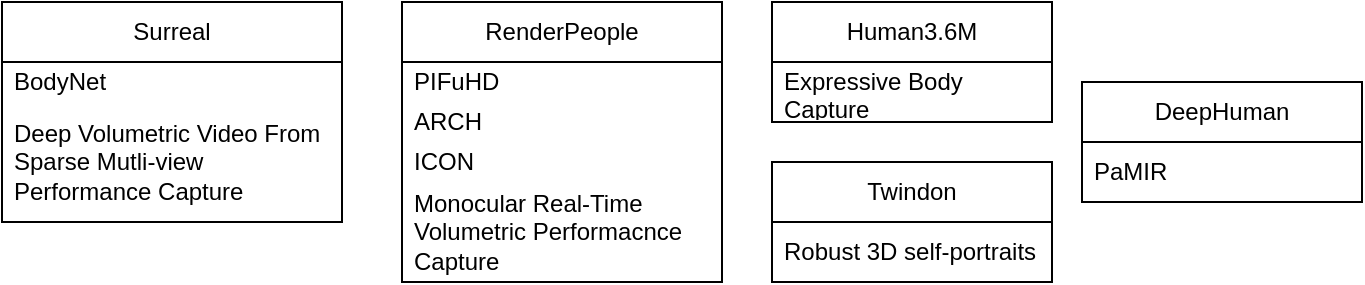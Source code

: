 <mxfile version="21.1.2" type="github">
  <diagram name="Page-1" id="y8CfIuti7nkHQV7tT3x4">
    <mxGraphModel dx="806" dy="463" grid="1" gridSize="10" guides="1" tooltips="1" connect="1" arrows="1" fold="1" page="1" pageScale="1" pageWidth="850" pageHeight="1100" math="0" shadow="0">
      <root>
        <mxCell id="0" />
        <mxCell id="1" parent="0" />
        <mxCell id="N_JQa7z7F4GZDSlULZt5-2" value="Surreal" style="swimlane;fontStyle=0;childLayout=stackLayout;horizontal=1;startSize=30;horizontalStack=0;resizeParent=1;resizeParentMax=0;resizeLast=0;collapsible=1;marginBottom=0;whiteSpace=wrap;html=1;" vertex="1" parent="1">
          <mxGeometry x="40" y="80" width="170" height="110" as="geometry">
            <mxRectangle x="80" y="120" width="80" height="30" as="alternateBounds" />
          </mxGeometry>
        </mxCell>
        <mxCell id="N_JQa7z7F4GZDSlULZt5-3" value="BodyNet" style="text;strokeColor=none;fillColor=none;align=left;verticalAlign=middle;spacingLeft=4;spacingRight=4;overflow=hidden;points=[[0,0.5],[1,0.5]];portConstraint=eastwest;rotatable=0;whiteSpace=wrap;html=1;" vertex="1" parent="N_JQa7z7F4GZDSlULZt5-2">
          <mxGeometry y="30" width="170" height="20" as="geometry" />
        </mxCell>
        <mxCell id="N_JQa7z7F4GZDSlULZt5-4" value="&lt;span style=&quot;background-color: initial;&quot;&gt;Deep Volumetric Video From Sparse Mutli-view Performance Capture&lt;/span&gt;" style="text;strokeColor=none;fillColor=none;align=left;verticalAlign=middle;spacingLeft=4;spacingRight=4;overflow=hidden;points=[[0,0.5],[1,0.5]];portConstraint=eastwest;rotatable=0;whiteSpace=wrap;html=1;" vertex="1" parent="N_JQa7z7F4GZDSlULZt5-2">
          <mxGeometry y="50" width="170" height="60" as="geometry" />
        </mxCell>
        <mxCell id="N_JQa7z7F4GZDSlULZt5-11" value="RenderPeople" style="swimlane;fontStyle=0;childLayout=stackLayout;horizontal=1;startSize=30;horizontalStack=0;resizeParent=1;resizeParentMax=0;resizeLast=0;collapsible=1;marginBottom=0;whiteSpace=wrap;html=1;" vertex="1" parent="1">
          <mxGeometry x="240" y="80" width="160" height="140" as="geometry" />
        </mxCell>
        <mxCell id="N_JQa7z7F4GZDSlULZt5-12" value="PIFuHD" style="text;strokeColor=none;fillColor=none;align=left;verticalAlign=middle;spacingLeft=4;spacingRight=4;overflow=hidden;points=[[0,0.5],[1,0.5]];portConstraint=eastwest;rotatable=0;whiteSpace=wrap;html=1;" vertex="1" parent="N_JQa7z7F4GZDSlULZt5-11">
          <mxGeometry y="30" width="160" height="20" as="geometry" />
        </mxCell>
        <mxCell id="N_JQa7z7F4GZDSlULZt5-13" value="ARCH&amp;nbsp;" style="text;strokeColor=none;fillColor=none;align=left;verticalAlign=middle;spacingLeft=4;spacingRight=4;overflow=hidden;points=[[0,0.5],[1,0.5]];portConstraint=eastwest;rotatable=0;whiteSpace=wrap;html=1;" vertex="1" parent="N_JQa7z7F4GZDSlULZt5-11">
          <mxGeometry y="50" width="160" height="20" as="geometry" />
        </mxCell>
        <mxCell id="N_JQa7z7F4GZDSlULZt5-14" value="ICON" style="text;strokeColor=none;fillColor=none;align=left;verticalAlign=middle;spacingLeft=4;spacingRight=4;overflow=hidden;points=[[0,0.5],[1,0.5]];portConstraint=eastwest;rotatable=0;whiteSpace=wrap;html=1;" vertex="1" parent="N_JQa7z7F4GZDSlULZt5-11">
          <mxGeometry y="70" width="160" height="20" as="geometry" />
        </mxCell>
        <mxCell id="N_JQa7z7F4GZDSlULZt5-15" value="Monocular Real-Time Volumetric Performacnce Capture" style="text;strokeColor=none;fillColor=none;align=left;verticalAlign=middle;spacingLeft=4;spacingRight=4;overflow=hidden;points=[[0,0.5],[1,0.5]];portConstraint=eastwest;rotatable=0;whiteSpace=wrap;html=1;" vertex="1" parent="N_JQa7z7F4GZDSlULZt5-11">
          <mxGeometry y="90" width="160" height="50" as="geometry" />
        </mxCell>
        <mxCell id="N_JQa7z7F4GZDSlULZt5-16" value="Human3.6M" style="swimlane;fontStyle=0;childLayout=stackLayout;horizontal=1;startSize=30;horizontalStack=0;resizeParent=1;resizeParentMax=0;resizeLast=0;collapsible=1;marginBottom=0;whiteSpace=wrap;html=1;" vertex="1" parent="1">
          <mxGeometry x="425" y="80" width="140" height="60" as="geometry" />
        </mxCell>
        <mxCell id="N_JQa7z7F4GZDSlULZt5-17" value="Expressive Body Capture" style="text;strokeColor=none;fillColor=none;align=left;verticalAlign=middle;spacingLeft=4;spacingRight=4;overflow=hidden;points=[[0,0.5],[1,0.5]];portConstraint=eastwest;rotatable=0;whiteSpace=wrap;html=1;" vertex="1" parent="N_JQa7z7F4GZDSlULZt5-16">
          <mxGeometry y="30" width="140" height="30" as="geometry" />
        </mxCell>
        <mxCell id="N_JQa7z7F4GZDSlULZt5-20" value="Twindon" style="swimlane;fontStyle=0;childLayout=stackLayout;horizontal=1;startSize=30;horizontalStack=0;resizeParent=1;resizeParentMax=0;resizeLast=0;collapsible=1;marginBottom=0;whiteSpace=wrap;html=1;" vertex="1" parent="1">
          <mxGeometry x="425" y="160" width="140" height="60" as="geometry" />
        </mxCell>
        <mxCell id="N_JQa7z7F4GZDSlULZt5-21" value="Robust 3D self-portraits" style="text;strokeColor=none;fillColor=none;align=left;verticalAlign=middle;spacingLeft=4;spacingRight=4;overflow=hidden;points=[[0,0.5],[1,0.5]];portConstraint=eastwest;rotatable=0;whiteSpace=wrap;html=1;" vertex="1" parent="N_JQa7z7F4GZDSlULZt5-20">
          <mxGeometry y="30" width="140" height="30" as="geometry" />
        </mxCell>
        <mxCell id="N_JQa7z7F4GZDSlULZt5-22" value="DeepHuman" style="swimlane;fontStyle=0;childLayout=stackLayout;horizontal=1;startSize=30;horizontalStack=0;resizeParent=1;resizeParentMax=0;resizeLast=0;collapsible=1;marginBottom=0;whiteSpace=wrap;html=1;" vertex="1" parent="1">
          <mxGeometry x="580" y="120" width="140" height="60" as="geometry" />
        </mxCell>
        <mxCell id="N_JQa7z7F4GZDSlULZt5-23" value="PaMIR" style="text;strokeColor=none;fillColor=none;align=left;verticalAlign=middle;spacingLeft=4;spacingRight=4;overflow=hidden;points=[[0,0.5],[1,0.5]];portConstraint=eastwest;rotatable=0;whiteSpace=wrap;html=1;" vertex="1" parent="N_JQa7z7F4GZDSlULZt5-22">
          <mxGeometry y="30" width="140" height="30" as="geometry" />
        </mxCell>
      </root>
    </mxGraphModel>
  </diagram>
</mxfile>
